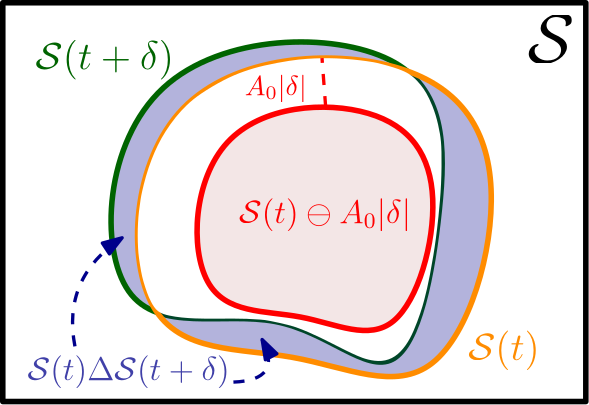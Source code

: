 <?xml version="1.0"?>
<!DOCTYPE ipe SYSTEM "ipe.dtd">
<ipe version="70218" creator="Ipe 7.2.24">
<info created="D:20241210151809" modified="D:20241210154904"/>
<ipestyle name="basic">
<symbol name="arrow/arc(spx)">
<path stroke="sym-stroke" fill="sym-stroke" pen="sym-pen">
0 0 m
-1 0.333 l
-1 -0.333 l
h
</path>
</symbol>
<symbol name="arrow/farc(spx)">
<path stroke="sym-stroke" fill="white" pen="sym-pen">
0 0 m
-1 0.333 l
-1 -0.333 l
h
</path>
</symbol>
<symbol name="arrow/ptarc(spx)">
<path stroke="sym-stroke" fill="sym-stroke" pen="sym-pen">
0 0 m
-1 0.333 l
-0.8 0 l
-1 -0.333 l
h
</path>
</symbol>
<symbol name="arrow/fptarc(spx)">
<path stroke="sym-stroke" fill="white" pen="sym-pen">
0 0 m
-1 0.333 l
-0.8 0 l
-1 -0.333 l
h
</path>
</symbol>
<symbol name="mark/circle(sx)" transformations="translations">
<path fill="sym-stroke">
0.6 0 0 0.6 0 0 e
0.4 0 0 0.4 0 0 e
</path>
</symbol>
<symbol name="mark/disk(sx)" transformations="translations">
<path fill="sym-stroke">
0.6 0 0 0.6 0 0 e
</path>
</symbol>
<symbol name="mark/fdisk(sfx)" transformations="translations">
<group>
<path fill="sym-fill">
0.5 0 0 0.5 0 0 e
</path>
<path fill="sym-stroke" fillrule="eofill">
0.6 0 0 0.6 0 0 e
0.4 0 0 0.4 0 0 e
</path>
</group>
</symbol>
<symbol name="mark/box(sx)" transformations="translations">
<path fill="sym-stroke" fillrule="eofill">
-0.6 -0.6 m
0.6 -0.6 l
0.6 0.6 l
-0.6 0.6 l
h
-0.4 -0.4 m
0.4 -0.4 l
0.4 0.4 l
-0.4 0.4 l
h
</path>
</symbol>
<symbol name="mark/square(sx)" transformations="translations">
<path fill="sym-stroke">
-0.6 -0.6 m
0.6 -0.6 l
0.6 0.6 l
-0.6 0.6 l
h
</path>
</symbol>
<symbol name="mark/fsquare(sfx)" transformations="translations">
<group>
<path fill="sym-fill">
-0.5 -0.5 m
0.5 -0.5 l
0.5 0.5 l
-0.5 0.5 l
h
</path>
<path fill="sym-stroke" fillrule="eofill">
-0.6 -0.6 m
0.6 -0.6 l
0.6 0.6 l
-0.6 0.6 l
h
-0.4 -0.4 m
0.4 -0.4 l
0.4 0.4 l
-0.4 0.4 l
h
</path>
</group>
</symbol>
<symbol name="mark/cross(sx)" transformations="translations">
<group>
<path fill="sym-stroke">
-0.43 -0.57 m
0.57 0.43 l
0.43 0.57 l
-0.57 -0.43 l
h
</path>
<path fill="sym-stroke">
-0.43 0.57 m
0.57 -0.43 l
0.43 -0.57 l
-0.57 0.43 l
h
</path>
</group>
</symbol>
<symbol name="arrow/fnormal(spx)">
<path stroke="sym-stroke" fill="white" pen="sym-pen">
0 0 m
-1 0.333 l
-1 -0.333 l
h
</path>
</symbol>
<symbol name="arrow/pointed(spx)">
<path stroke="sym-stroke" fill="sym-stroke" pen="sym-pen">
0 0 m
-1 0.333 l
-0.8 0 l
-1 -0.333 l
h
</path>
</symbol>
<symbol name="arrow/fpointed(spx)">
<path stroke="sym-stroke" fill="white" pen="sym-pen">
0 0 m
-1 0.333 l
-0.8 0 l
-1 -0.333 l
h
</path>
</symbol>
<symbol name="arrow/linear(spx)">
<path stroke="sym-stroke" pen="sym-pen">
-1 0.333 m
0 0 l
-1 -0.333 l
</path>
</symbol>
<symbol name="arrow/fdouble(spx)">
<path stroke="sym-stroke" fill="white" pen="sym-pen">
0 0 m
-1 0.333 l
-1 -0.333 l
h
-1 0 m
-2 0.333 l
-2 -0.333 l
h
</path>
</symbol>
<symbol name="arrow/double(spx)">
<path stroke="sym-stroke" fill="sym-stroke" pen="sym-pen">
0 0 m
-1 0.333 l
-1 -0.333 l
h
-1 0 m
-2 0.333 l
-2 -0.333 l
h
</path>
</symbol>
<symbol name="arrow/mid-normal(spx)">
<path stroke="sym-stroke" fill="sym-stroke" pen="sym-pen">
0.5 0 m
-0.5 0.333 l
-0.5 -0.333 l
h
</path>
</symbol>
<symbol name="arrow/mid-fnormal(spx)">
<path stroke="sym-stroke" fill="white" pen="sym-pen">
0.5 0 m
-0.5 0.333 l
-0.5 -0.333 l
h
</path>
</symbol>
<symbol name="arrow/mid-pointed(spx)">
<path stroke="sym-stroke" fill="sym-stroke" pen="sym-pen">
0.5 0 m
-0.5 0.333 l
-0.3 0 l
-0.5 -0.333 l
h
</path>
</symbol>
<symbol name="arrow/mid-fpointed(spx)">
<path stroke="sym-stroke" fill="white" pen="sym-pen">
0.5 0 m
-0.5 0.333 l
-0.3 0 l
-0.5 -0.333 l
h
</path>
</symbol>
<symbol name="arrow/mid-double(spx)">
<path stroke="sym-stroke" fill="sym-stroke" pen="sym-pen">
1 0 m
0 0.333 l
0 -0.333 l
h
0 0 m
-1 0.333 l
-1 -0.333 l
h
</path>
</symbol>
<symbol name="arrow/mid-fdouble(spx)">
<path stroke="sym-stroke" fill="white" pen="sym-pen">
1 0 m
0 0.333 l
0 -0.333 l
h
0 0 m
-1 0.333 l
-1 -0.333 l
h
</path>
</symbol>
<anglesize name="22.5 deg" value="22.5"/>
<anglesize name="30 deg" value="30"/>
<anglesize name="45 deg" value="45"/>
<anglesize name="60 deg" value="60"/>
<anglesize name="90 deg" value="90"/>
<arrowsize name="large" value="10"/>
<arrowsize name="small" value="5"/>
<arrowsize name="tiny" value="3"/>
<color name="blue" value="0 0 1"/>
<color name="brown" value="0.647 0.165 0.165"/>
<color name="darkblue" value="0 0 0.545"/>
<color name="darkcyan" value="0 0.545 0.545"/>
<color name="darkgray" value="0.663"/>
<color name="darkgreen" value="0 0.392 0"/>
<color name="darkmagenta" value="0.545 0 0.545"/>
<color name="darkorange" value="1 0.549 0"/>
<color name="darkred" value="0.545 0 0"/>
<color name="gold" value="1 0.843 0"/>
<color name="gray" value="0.745"/>
<color name="green" value="0 1 0"/>
<color name="lightblue" value="0.678 0.847 0.902"/>
<color name="lightcyan" value="0.878 1 1"/>
<color name="lightgray" value="0.827"/>
<color name="lightgreen" value="0.565 0.933 0.565"/>
<color name="lightyellow" value="1 1 0.878"/>
<color name="navy" value="0 0 0.502"/>
<color name="orange" value="1 0.647 0"/>
<color name="pink" value="1 0.753 0.796"/>
<color name="purple" value="0.627 0.125 0.941"/>
<color name="red" value="1 0 0"/>
<color name="seagreen" value="0.18 0.545 0.341"/>
<color name="turquoise" value="0.251 0.878 0.816"/>
<color name="violet" value="0.933 0.51 0.933"/>
<color name="yellow" value="1 1 0"/>
<dashstyle name="dash dot dotted" value="[4 2 1 2 1 2] 0"/>
<dashstyle name="dash dotted" value="[4 2 1 2] 0"/>
<dashstyle name="dashed" value="[4] 0"/>
<dashstyle name="dotted" value="[1 3] 0"/>
<gridsize name="10 pts (~3.5 mm)" value="10"/>
<gridsize name="14 pts (~5 mm)" value="14"/>
<gridsize name="16 pts (~6 mm)" value="16"/>
<gridsize name="20 pts (~7 mm)" value="20"/>
<gridsize name="28 pts (~10 mm)" value="28"/>
<gridsize name="32 pts (~12 mm)" value="32"/>
<gridsize name="4 pts" value="4"/>
<gridsize name="56 pts (~20 mm)" value="56"/>
<gridsize name="8 pts (~3 mm)" value="8"/>
<opacity name="10%" value="0.1"/>
<opacity name="30%" value="0.3"/>
<opacity name="50%" value="0.5"/>
<opacity name="75%" value="0.75"/>
<pen name="fat" value="1.2"/>
<pen name="heavier" value="0.8"/>
<pen name="ultrafat" value="2"/>
<symbolsize name="large" value="5"/>
<symbolsize name="small" value="2"/>
<symbolsize name="tiny" value="1.1"/>
<textsize name="Huge" value="\Huge"/>
<textsize name="LARGE" value="\LARGE"/>
<textsize name="Large" value="\Large"/>
<textsize name="footnote" value="\footnotesize"/>
<textsize name="huge" value="\huge"/>
<textsize name="large" value="\large"/>
<textsize name="small" value="\small"/>
<textsize name="tiny" value="\tiny"/>
<textstyle name="center" begin="\begin{center}" end="\end{center}"/>
<textstyle name="item" begin="\begin{itemize}\item{}" end="\end{itemize}"/>
<textstyle name="itemize" begin="\begin{itemize}" end="\end{itemize}"/>
<tiling name="falling" angle="-60" step="4" width="1"/>
<tiling name="rising" angle="30" step="4" width="1"/>
</ipestyle>
<page>
<layer name="alpha"/>
<view layers="alpha" active="alpha"/>
<path layer="alpha" matrix="1.0932 0 0 1.12152 -20.038 -83.5447" stroke="black" pen="ultrafat">
128 768 m
128 640 l
320 640 l
320 768 l
h
</path>
<text matrix="1 0 0 1 3.74905 -2.59552" transformations="translations" pos="305.037 758.938" stroke="black" type="label" width="16.869" height="16.938" depth="0" valign="baseline" size="Huge" style="math">\mathcal{S}</text>
<path matrix="1.50384 0 0.00035381 1.22429 -70.5544 -150.859" stroke="darkgreen" fill="darkblue" pen="ultrafat" opacity="30%" stroke-opacity="opaque">
152.191 748.844
232.363 750.575
232.652 699.242
222.846 637.238
194.873 674.152
148.154 654.83 u
</path>
<path matrix="1.246 -0.231765 0.367888 1.24373 -331.863 -103.289" stroke="darkorange" fill="darkblue" pen="ultrafat" opacity="30%" stroke-opacity="opaque">
300.134 716.256
264.951 746.249
187.086 726.062
206.697 643.871
253.704 657.425
299.846 644.448 u
</path>
<text matrix="1 0 0 1 -15.573 -2.59549" transformations="translations" pos="147.289 756.342" stroke="darkgreen" type="label" width="49.823" height="10.756" depth="3.59" valign="baseline" size="Large" style="math">\mathcal{S}(t+\delta)</text>
<text matrix="1 0 0 1 -6.34454 -1.44194" transformations="translations" pos="293.79 650.504" stroke="darkorange" type="label" width="25.761" height="10.756" depth="3.59" valign="baseline" size="Large" style="math">\mathcal{S}(t)</text>
<path fill="white">
277.918 725.384
277.833 712.464
276.737 700.279
275.76 692.418
274.981 687.161
273.582 679.299
272.661 674.97
271.61 670.681
270.425 666.531
267.78 659.349
265.149 654.412
261.258 650.124
256.307 648.447
251.133 649.269
247.651 650.584
243.071 652.759
238.833 654.939
234.298 657.225
229.855 659.266
226.084 660.765
223.221 661.727
215.331 663.464
213.067 663.723
207.584 664.049
202.94 664.106
197.101 664.057
193.344 664.039
189.089 664.11
184.235 664.43
179.893 665.074
175.441 666.298
173.106 670.31
171.903 673.09
170.421 677.683
169.689 680.811
168.828 686.379
168.581 689.174
168.415 694.064
168.555 698.77
168.884 702.644
169.536 707.292
169.915 709.345
171.349 715.296
173.402 721.426
175.68 726.612
178.297 731.342
182.171 736.802
186.111 741.06
190.698 744.903
199.775 750.324
206.686 753.169
213.581 755.217
223.709 757.098
229.545 757.661
234.815 757.871
239.879 757.813
245.795 757.423
251.303 756.733
253.352 756.39
255.231 756.032
265.432 753.232
269.373 749.469
271.344 746.95
273.333 743.688
275.856 737.517
277.413 730.381 u
</path>
<text matrix="1 0 0 1 -4.61421 -8.65165" transformations="translations" pos="133.446 650.504" stroke="darkblue" type="label" width="72.742" height="8.965" depth="2.99" valign="baseline" size="large" style="math" opacity="75%">\mathcal{S}(t)\Delta \mathcal{S}(t+\delta)</text>
<path matrix="0.920635 0 0 1.05882 12.9255 -40.7756" stroke="darkblue" dash="dashed" pen="fat" arrow="normal/normal" opacity="75%" stroke-opacity="opaque">
144.405 656.272 m
139.214 679.631
162.862 693.185 c
</path>
<path matrix="1.0935 0 0.0180958 1.18136 -32.5366 -119.076" stroke="darkblue" dash="dashed" pen="fat" arrow="normal/normal" opacity="75%" stroke-opacity="opaque">
204.678 643.583 m
221.116 644.159
213.906 656.56 c
</path>
<path matrix="0.830608 -0.16249 0.245241 0.871978 -143.659 136.441" stroke="red" fill="darkred" pen="ultrafat" opacity="10%" stroke-opacity="opaque">
300.134 716.256
264.951 746.249
187.086 726.062
206.697 643.871
253.704 657.425
299.846 644.448 u
</path>
<text matrix="1 0 0 1 -26.5317 -5.47938" transformations="translations" pos="231.498 703.856" stroke="red" type="label" width="61.862" height="8.965" depth="2.99" valign="baseline" size="large" style="math">\mathcal{S}(t)\ominus A_0|\delta|</text>
<text matrix="1 0 0 1 -33.1646 -4.61421" transformations="translations" pos="240.15 749.133" stroke="red" type="label" width="22.281" height="7.473" depth="2.49" valign="baseline" style="math">A_0|\delta|</text>
<path stroke="red" fill="white" dash="dashed" pen="fat">
236.135 740.197 m
234.815 757.871 l
</path>
</page>
</ipe>
